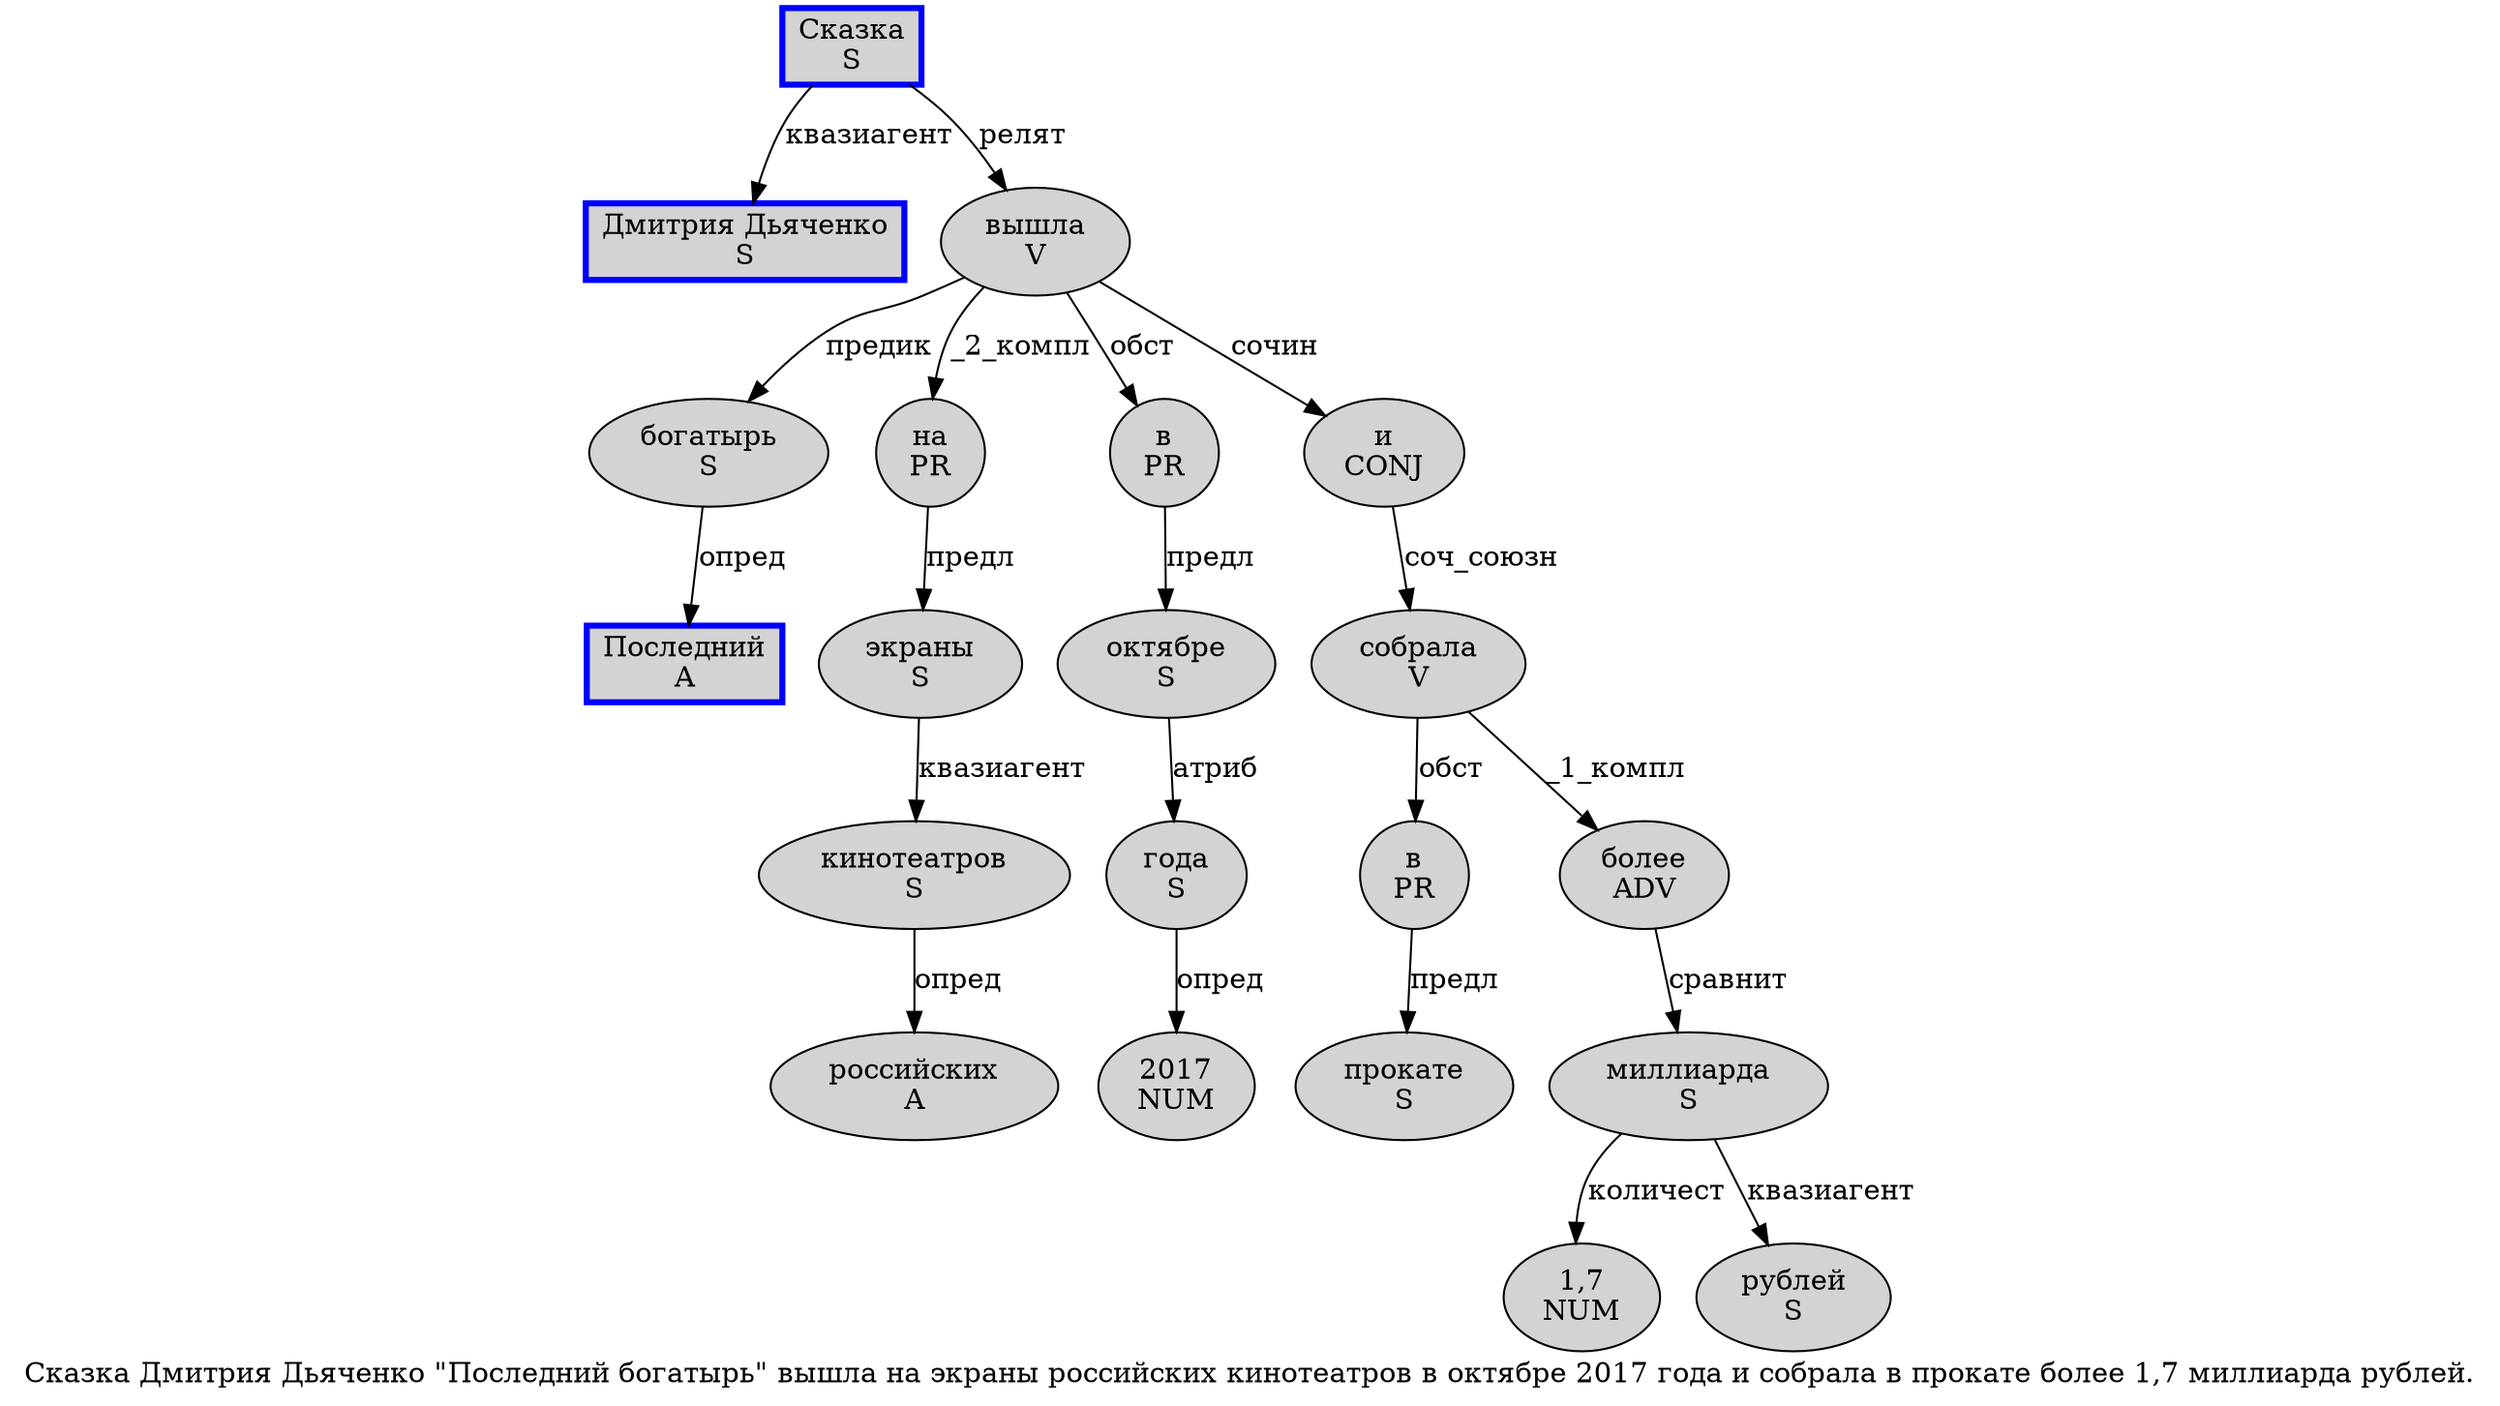 digraph SENTENCE_489 {
	graph [label="Сказка Дмитрия Дьяченко \"Последний богатырь\" вышла на экраны российских кинотеатров в октябре 2017 года и собрала в прокате более 1,7 миллиарда рублей."]
	node [style=filled]
		0 [label="Сказка
S" color=blue fillcolor=lightgray penwidth=3 shape=box]
		1 [label="Дмитрия Дьяченко
S" color=blue fillcolor=lightgray penwidth=3 shape=box]
		3 [label="Последний
A" color=blue fillcolor=lightgray penwidth=3 shape=box]
		4 [label="богатырь
S" color="" fillcolor=lightgray penwidth=1 shape=ellipse]
		6 [label="вышла
V" color="" fillcolor=lightgray penwidth=1 shape=ellipse]
		7 [label="на
PR" color="" fillcolor=lightgray penwidth=1 shape=ellipse]
		8 [label="экраны
S" color="" fillcolor=lightgray penwidth=1 shape=ellipse]
		9 [label="российских
A" color="" fillcolor=lightgray penwidth=1 shape=ellipse]
		10 [label="кинотеатров
S" color="" fillcolor=lightgray penwidth=1 shape=ellipse]
		11 [label="в
PR" color="" fillcolor=lightgray penwidth=1 shape=ellipse]
		12 [label="октябре
S" color="" fillcolor=lightgray penwidth=1 shape=ellipse]
		13 [label="2017
NUM" color="" fillcolor=lightgray penwidth=1 shape=ellipse]
		14 [label="года
S" color="" fillcolor=lightgray penwidth=1 shape=ellipse]
		15 [label="и
CONJ" color="" fillcolor=lightgray penwidth=1 shape=ellipse]
		16 [label="собрала
V" color="" fillcolor=lightgray penwidth=1 shape=ellipse]
		17 [label="в
PR" color="" fillcolor=lightgray penwidth=1 shape=ellipse]
		18 [label="прокате
S" color="" fillcolor=lightgray penwidth=1 shape=ellipse]
		19 [label="более
ADV" color="" fillcolor=lightgray penwidth=1 shape=ellipse]
		20 [label="1,7
NUM" color="" fillcolor=lightgray penwidth=1 shape=ellipse]
		21 [label="миллиарда
S" color="" fillcolor=lightgray penwidth=1 shape=ellipse]
		22 [label="рублей
S" color="" fillcolor=lightgray penwidth=1 shape=ellipse]
			21 -> 20 [label="количест"]
			21 -> 22 [label="квазиагент"]
			0 -> 1 [label="квазиагент"]
			0 -> 6 [label="релят"]
			11 -> 12 [label="предл"]
			15 -> 16 [label="соч_союзн"]
			12 -> 14 [label="атриб"]
			6 -> 4 [label="предик"]
			6 -> 7 [label="_2_компл"]
			6 -> 11 [label="обст"]
			6 -> 15 [label="сочин"]
			7 -> 8 [label="предл"]
			8 -> 10 [label="квазиагент"]
			4 -> 3 [label="опред"]
			16 -> 17 [label="обст"]
			16 -> 19 [label="_1_компл"]
			14 -> 13 [label="опред"]
			17 -> 18 [label="предл"]
			10 -> 9 [label="опред"]
			19 -> 21 [label="сравнит"]
}